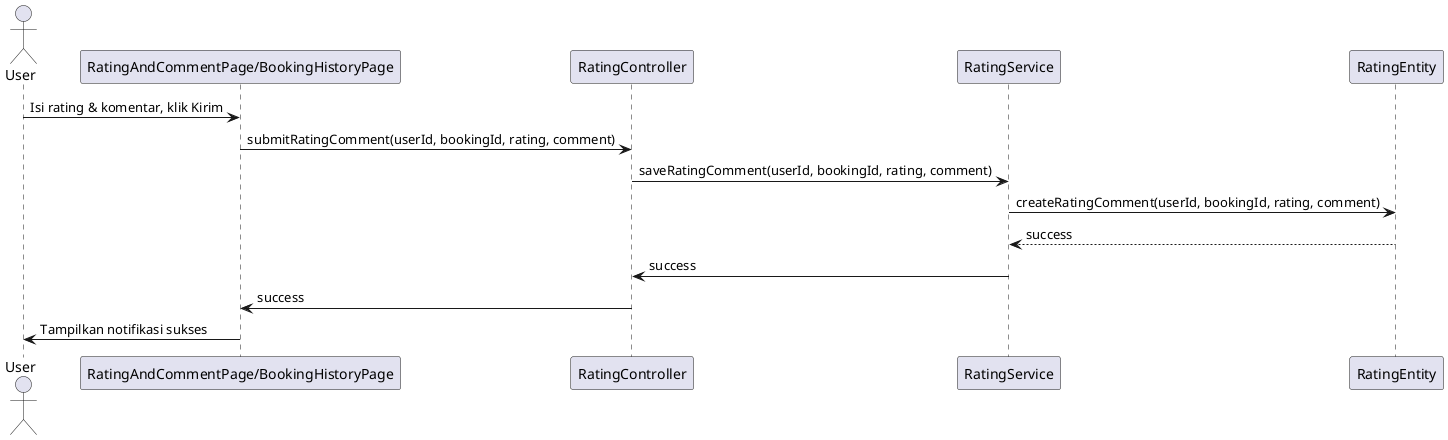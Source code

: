 @startuml
actor User
participant "RatingAndCommentPage/BookingHistoryPage" as UI
participant "RatingController" as Controller
participant "RatingService" as Service
participant "RatingEntity" as RatingEntity

User -> UI : Isi rating & komentar, klik Kirim
UI -> Controller : submitRatingComment(userId, bookingId, rating, comment)
Controller -> Service : saveRatingComment(userId, bookingId, rating, comment)
Service -> RatingEntity : createRatingComment(userId, bookingId, rating, comment)
RatingEntity --> Service : success
Service -> Controller : success
Controller -> UI : success
UI -> User : Tampilkan notifikasi sukses
@enduml
